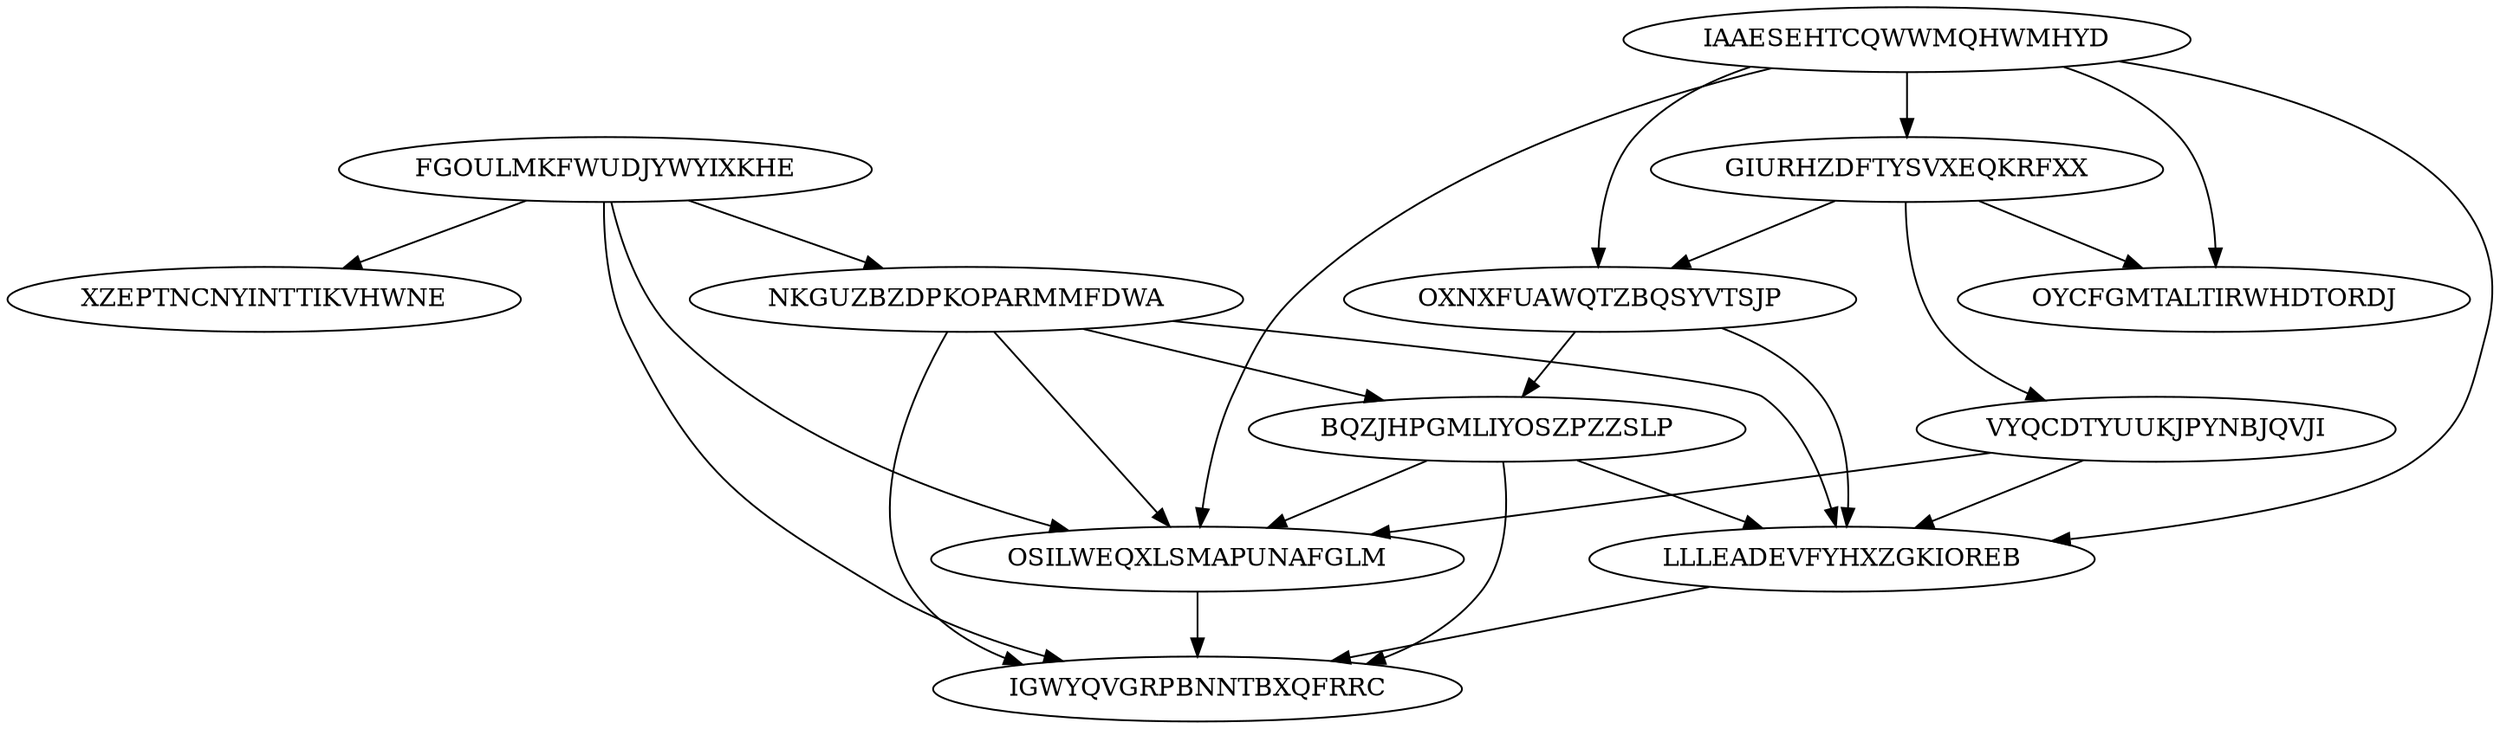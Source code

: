 digraph N12M25 {
	IAAESEHTCQWWMQHWMHYD	[Weight=16];
	GIURHZDFTYSVXEQKRFXX	[Weight=16];
	OXNXFUAWQTZBQSYVTSJP	[Weight=18];
	VYQCDTYUUKJPYNBJQVJI	[Weight=13];
	FGOULMKFWUDJYWYIXKHE	[Weight=11];
	OYCFGMTALTIRWHDTORDJ	[Weight=11];
	NKGUZBZDPKOPARMMFDWA	[Weight=14];
	BQZJHPGMLIYOSZPZZSLP	[Weight=17];
	XZEPTNCNYINTTIKVHWNE	[Weight=14];
	LLLEADEVFYHXZGKIOREB	[Weight=12];
	OSILWEQXLSMAPUNAFGLM	[Weight=13];
	IGWYQVGRPBNNTBXQFRRC	[Weight=13];
	OSILWEQXLSMAPUNAFGLM -> IGWYQVGRPBNNTBXQFRRC [Weight=14];
	GIURHZDFTYSVXEQKRFXX -> OYCFGMTALTIRWHDTORDJ [Weight=19];
	IAAESEHTCQWWMQHWMHYD -> LLLEADEVFYHXZGKIOREB [Weight=14];
	BQZJHPGMLIYOSZPZZSLP -> LLLEADEVFYHXZGKIOREB [Weight=17];
	IAAESEHTCQWWMQHWMHYD -> OXNXFUAWQTZBQSYVTSJP [Weight=18];
	FGOULMKFWUDJYWYIXKHE -> OSILWEQXLSMAPUNAFGLM [Weight=10];
	IAAESEHTCQWWMQHWMHYD -> GIURHZDFTYSVXEQKRFXX [Weight=18];
	OXNXFUAWQTZBQSYVTSJP -> LLLEADEVFYHXZGKIOREB [Weight=18];
	FGOULMKFWUDJYWYIXKHE -> XZEPTNCNYINTTIKVHWNE [Weight=20];
	LLLEADEVFYHXZGKIOREB -> IGWYQVGRPBNNTBXQFRRC [Weight=10];
	GIURHZDFTYSVXEQKRFXX -> OXNXFUAWQTZBQSYVTSJP [Weight=18];
	NKGUZBZDPKOPARMMFDWA -> OSILWEQXLSMAPUNAFGLM [Weight=17];
	NKGUZBZDPKOPARMMFDWA -> BQZJHPGMLIYOSZPZZSLP [Weight=16];
	IAAESEHTCQWWMQHWMHYD -> OYCFGMTALTIRWHDTORDJ [Weight=10];
	BQZJHPGMLIYOSZPZZSLP -> OSILWEQXLSMAPUNAFGLM [Weight=18];
	FGOULMKFWUDJYWYIXKHE -> NKGUZBZDPKOPARMMFDWA [Weight=19];
	FGOULMKFWUDJYWYIXKHE -> IGWYQVGRPBNNTBXQFRRC [Weight=16];
	GIURHZDFTYSVXEQKRFXX -> VYQCDTYUUKJPYNBJQVJI [Weight=18];
	IAAESEHTCQWWMQHWMHYD -> OSILWEQXLSMAPUNAFGLM [Weight=15];
	BQZJHPGMLIYOSZPZZSLP -> IGWYQVGRPBNNTBXQFRRC [Weight=20];
	VYQCDTYUUKJPYNBJQVJI -> OSILWEQXLSMAPUNAFGLM [Weight=12];
	NKGUZBZDPKOPARMMFDWA -> LLLEADEVFYHXZGKIOREB [Weight=16];
	NKGUZBZDPKOPARMMFDWA -> IGWYQVGRPBNNTBXQFRRC [Weight=14];
	OXNXFUAWQTZBQSYVTSJP -> BQZJHPGMLIYOSZPZZSLP [Weight=19];
	VYQCDTYUUKJPYNBJQVJI -> LLLEADEVFYHXZGKIOREB [Weight=20];
}
